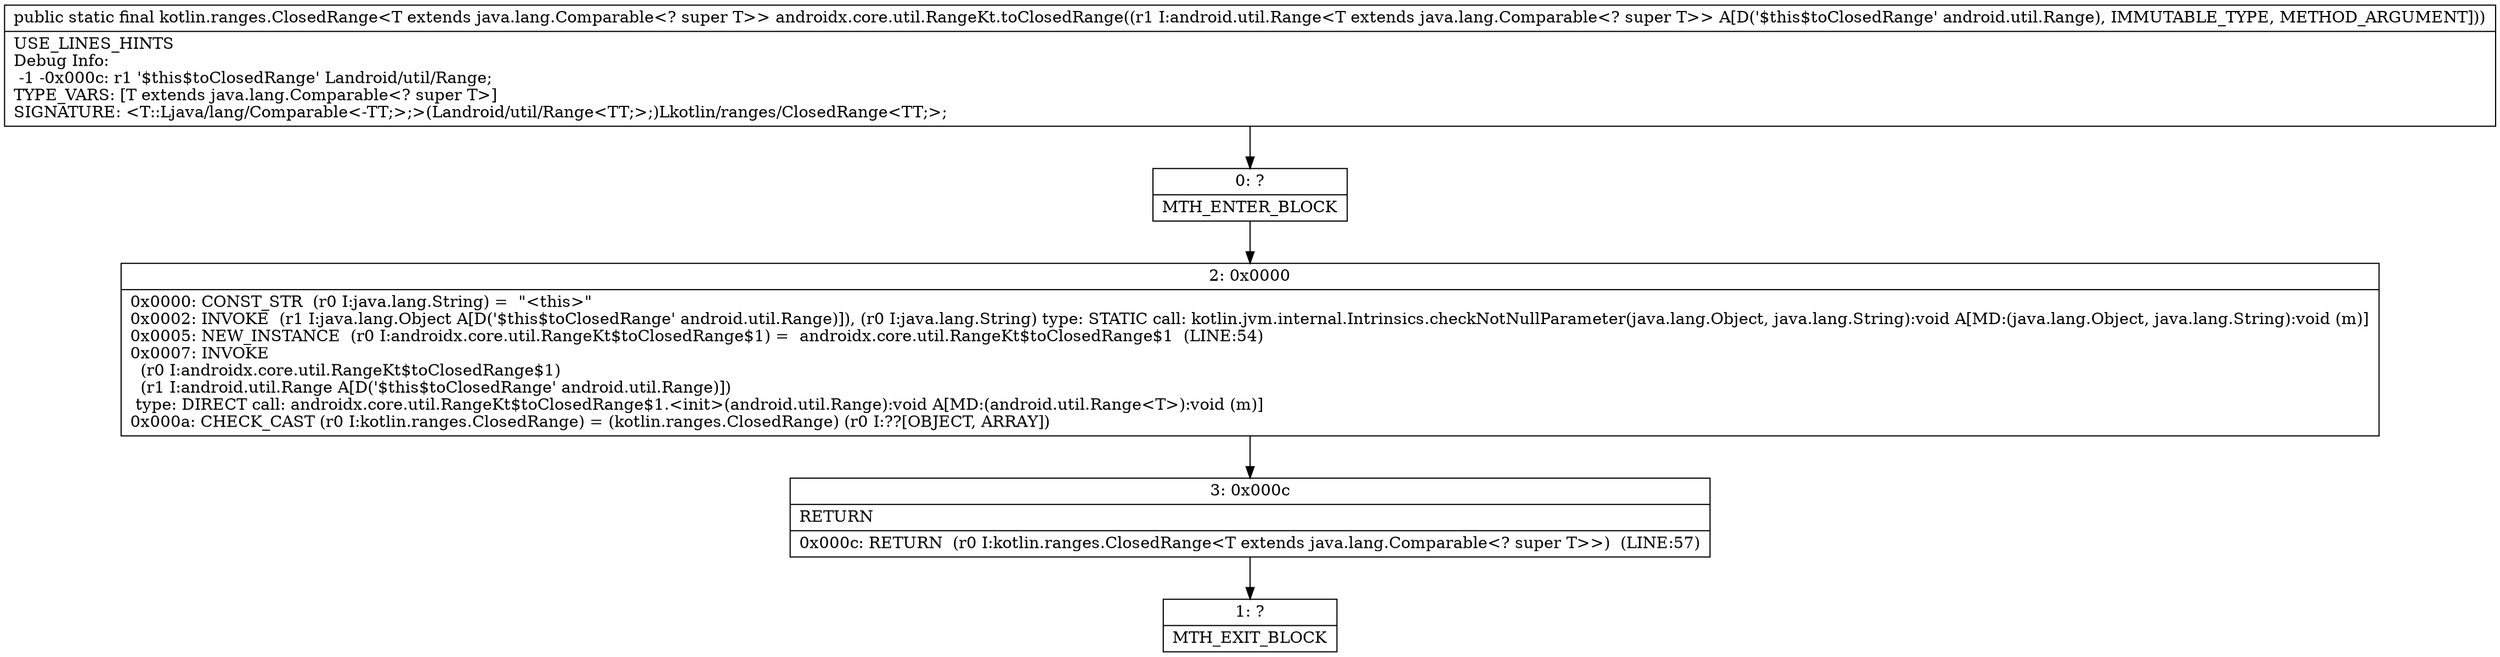digraph "CFG forandroidx.core.util.RangeKt.toClosedRange(Landroid\/util\/Range;)Lkotlin\/ranges\/ClosedRange;" {
Node_0 [shape=record,label="{0\:\ ?|MTH_ENTER_BLOCK\l}"];
Node_2 [shape=record,label="{2\:\ 0x0000|0x0000: CONST_STR  (r0 I:java.lang.String) =  \"\<this\>\" \l0x0002: INVOKE  (r1 I:java.lang.Object A[D('$this$toClosedRange' android.util.Range)]), (r0 I:java.lang.String) type: STATIC call: kotlin.jvm.internal.Intrinsics.checkNotNullParameter(java.lang.Object, java.lang.String):void A[MD:(java.lang.Object, java.lang.String):void (m)]\l0x0005: NEW_INSTANCE  (r0 I:androidx.core.util.RangeKt$toClosedRange$1) =  androidx.core.util.RangeKt$toClosedRange$1  (LINE:54)\l0x0007: INVOKE  \l  (r0 I:androidx.core.util.RangeKt$toClosedRange$1)\l  (r1 I:android.util.Range A[D('$this$toClosedRange' android.util.Range)])\l type: DIRECT call: androidx.core.util.RangeKt$toClosedRange$1.\<init\>(android.util.Range):void A[MD:(android.util.Range\<T\>):void (m)]\l0x000a: CHECK_CAST (r0 I:kotlin.ranges.ClosedRange) = (kotlin.ranges.ClosedRange) (r0 I:??[OBJECT, ARRAY]) \l}"];
Node_3 [shape=record,label="{3\:\ 0x000c|RETURN\l|0x000c: RETURN  (r0 I:kotlin.ranges.ClosedRange\<T extends java.lang.Comparable\<? super T\>\>)  (LINE:57)\l}"];
Node_1 [shape=record,label="{1\:\ ?|MTH_EXIT_BLOCK\l}"];
MethodNode[shape=record,label="{public static final kotlin.ranges.ClosedRange\<T extends java.lang.Comparable\<? super T\>\> androidx.core.util.RangeKt.toClosedRange((r1 I:android.util.Range\<T extends java.lang.Comparable\<? super T\>\> A[D('$this$toClosedRange' android.util.Range), IMMUTABLE_TYPE, METHOD_ARGUMENT]))  | USE_LINES_HINTS\lDebug Info:\l  \-1 \-0x000c: r1 '$this$toClosedRange' Landroid\/util\/Range;\lTYPE_VARS: [T extends java.lang.Comparable\<? super T\>]\lSIGNATURE: \<T::Ljava\/lang\/Comparable\<\-TT;\>;\>(Landroid\/util\/Range\<TT;\>;)Lkotlin\/ranges\/ClosedRange\<TT;\>;\l}"];
MethodNode -> Node_0;Node_0 -> Node_2;
Node_2 -> Node_3;
Node_3 -> Node_1;
}

